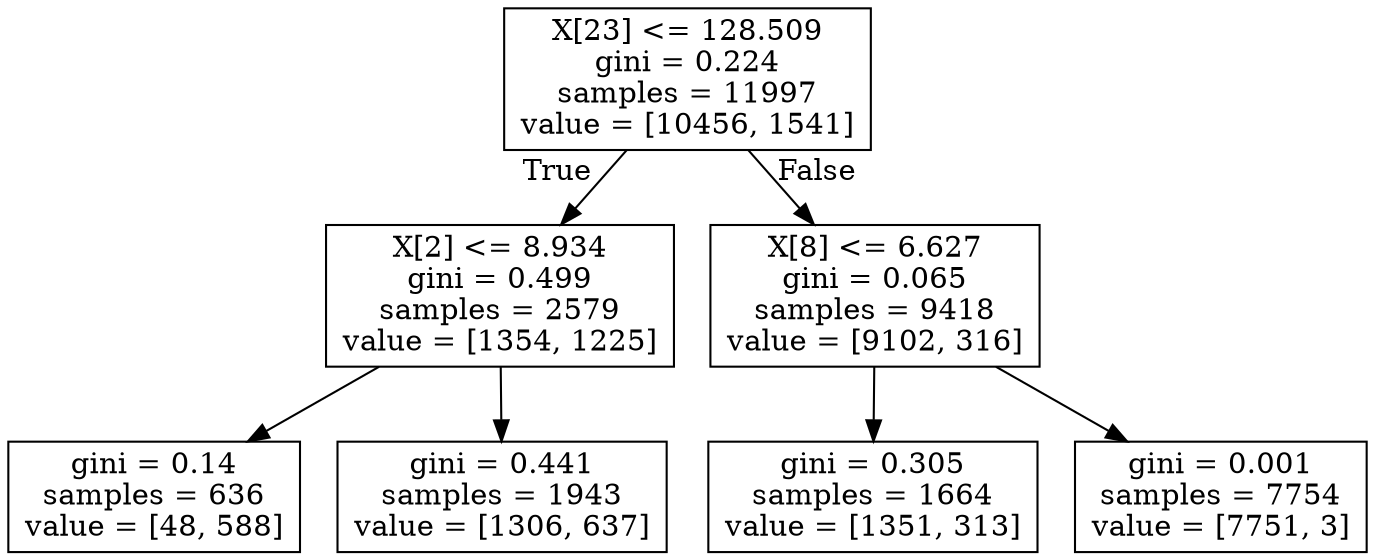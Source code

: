 digraph Tree {
node [shape=box] ;
0 [label="X[23] <= 128.509\ngini = 0.224\nsamples = 11997\nvalue = [10456, 1541]"] ;
1 [label="X[2] <= 8.934\ngini = 0.499\nsamples = 2579\nvalue = [1354, 1225]"] ;
0 -> 1 [labeldistance=2.5, labelangle=45, headlabel="True"] ;
2 [label="gini = 0.14\nsamples = 636\nvalue = [48, 588]"] ;
1 -> 2 ;
3 [label="gini = 0.441\nsamples = 1943\nvalue = [1306, 637]"] ;
1 -> 3 ;
4 [label="X[8] <= 6.627\ngini = 0.065\nsamples = 9418\nvalue = [9102, 316]"] ;
0 -> 4 [labeldistance=2.5, labelangle=-45, headlabel="False"] ;
5 [label="gini = 0.305\nsamples = 1664\nvalue = [1351, 313]"] ;
4 -> 5 ;
6 [label="gini = 0.001\nsamples = 7754\nvalue = [7751, 3]"] ;
4 -> 6 ;
}